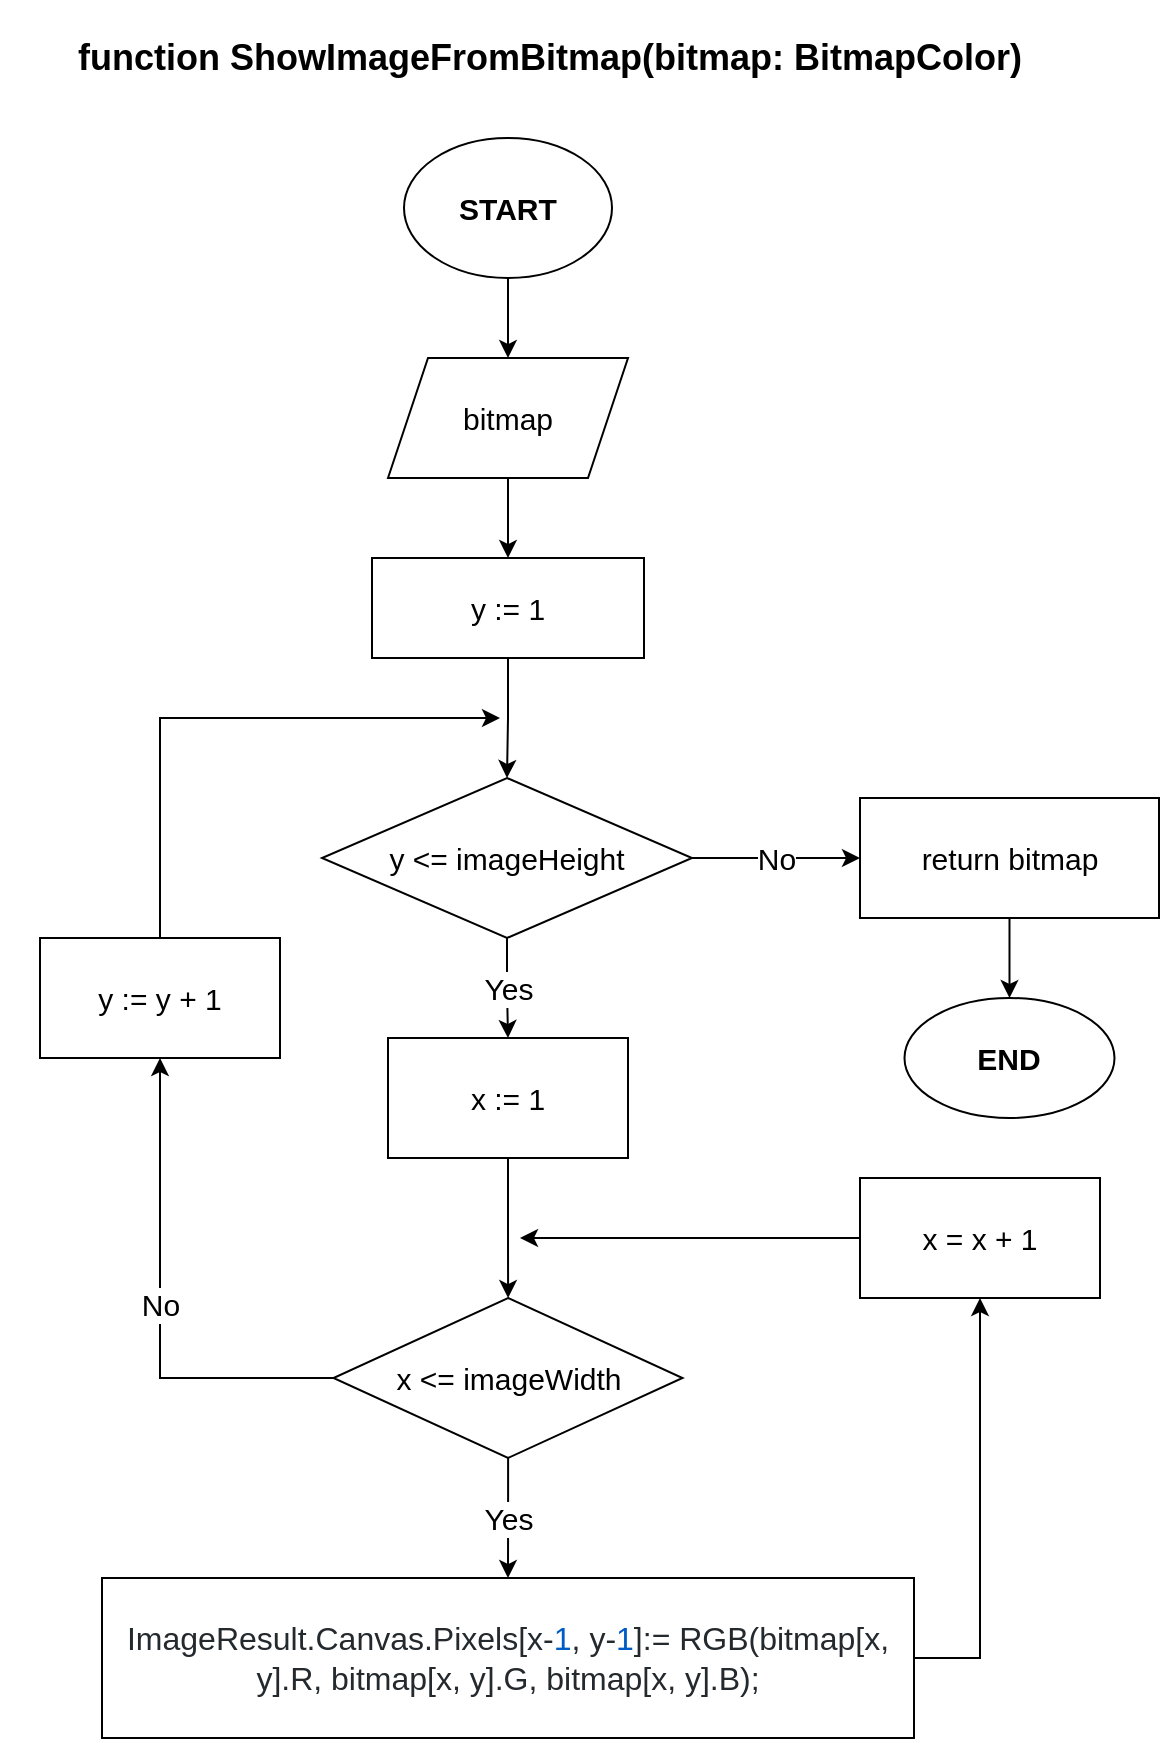 <mxfile version="13.9.9" type="device"><diagram id="GV3K7SNyF98Ifw7_sWIg" name="Page-1"><mxGraphModel dx="942" dy="632" grid="1" gridSize="10" guides="1" tooltips="1" connect="1" arrows="1" fold="1" page="1" pageScale="1" pageWidth="827" pageHeight="1169" math="0" shadow="0"><root><mxCell id="0"/><mxCell id="1" parent="0"/><mxCell id="nyfKoKLK424_9zIz8eZz-4" value="" style="edgeStyle=orthogonalEdgeStyle;rounded=0;orthogonalLoop=1;jettySize=auto;html=1;fontSize=15;fontColor=#000000;" parent="1" source="nyfKoKLK424_9zIz8eZz-1" target="nyfKoKLK424_9zIz8eZz-3" edge="1"><mxGeometry relative="1" as="geometry"/></mxCell><mxCell id="nyfKoKLK424_9zIz8eZz-1" value="START" style="ellipse;whiteSpace=wrap;html=1;fontSize=15;fontStyle=1" parent="1" vertex="1"><mxGeometry x="362" y="80" width="104" height="70" as="geometry"/></mxCell><mxCell id="nyfKoKLK424_9zIz8eZz-2" value="&lt;p style=&quot;font-size: 18px&quot;&gt;&lt;span style=&quot;font-size: 18px&quot;&gt;&lt;span class=&quot;pl-k&quot; style=&quot;box-sizing: border-box ; background-color: rgb(255 , 255 , 255) ; font-size: 18px&quot;&gt;function&amp;nbsp;&lt;/span&gt;&lt;/span&gt;&lt;span&gt;ShowImageFromBitmap(bitmap: BitmapColor)&lt;/span&gt;&lt;/p&gt;&lt;p class=&quot;MsoNormal&quot;&gt;&lt;span lang=&quot;IN&quot;&gt;&lt;/span&gt;&lt;/p&gt;" style="text;html=1;strokeColor=none;fillColor=none;align=center;verticalAlign=middle;whiteSpace=wrap;rounded=0;fontSize=18;fontStyle=1" parent="1" vertex="1"><mxGeometry x="160" y="30" width="550" height="20" as="geometry"/></mxCell><mxCell id="nyfKoKLK424_9zIz8eZz-6" value="" style="edgeStyle=orthogonalEdgeStyle;rounded=0;orthogonalLoop=1;jettySize=auto;html=1;fontSize=15;fontColor=#000000;" parent="1" source="nyfKoKLK424_9zIz8eZz-3" target="nyfKoKLK424_9zIz8eZz-5" edge="1"><mxGeometry relative="1" as="geometry"/></mxCell><mxCell id="nyfKoKLK424_9zIz8eZz-3" value="bitmap" style="shape=parallelogram;perimeter=parallelogramPerimeter;whiteSpace=wrap;html=1;fixedSize=1;fontSize=15;" parent="1" vertex="1"><mxGeometry x="354" y="190" width="120" height="60" as="geometry"/></mxCell><mxCell id="nyfKoKLK424_9zIz8eZz-25" style="edgeStyle=orthogonalEdgeStyle;rounded=0;orthogonalLoop=1;jettySize=auto;html=1;exitX=0.5;exitY=1;exitDx=0;exitDy=0;entryX=0.5;entryY=0;entryDx=0;entryDy=0;fontSize=15;fontColor=#000000;" parent="1" source="nyfKoKLK424_9zIz8eZz-5" target="nyfKoKLK424_9zIz8eZz-10" edge="1"><mxGeometry relative="1" as="geometry"/></mxCell><mxCell id="nyfKoKLK424_9zIz8eZz-5" value="y := 1" style="whiteSpace=wrap;html=1;fontSize=15;" parent="1" vertex="1"><mxGeometry x="346" y="290" width="136" height="50" as="geometry"/></mxCell><mxCell id="nyfKoKLK424_9zIz8eZz-8" value="Yes" style="edgeStyle=orthogonalEdgeStyle;rounded=0;orthogonalLoop=1;jettySize=auto;html=1;fontSize=15;strokeWidth=1;" parent="1" source="nyfKoKLK424_9zIz8eZz-10" target="nyfKoKLK424_9zIz8eZz-12" edge="1"><mxGeometry relative="1" as="geometry"/></mxCell><mxCell id="nyfKoKLK424_9zIz8eZz-9" value="No" style="edgeStyle=orthogonalEdgeStyle;rounded=0;orthogonalLoop=1;jettySize=auto;html=1;fontSize=15;strokeWidth=1;" parent="1" source="nyfKoKLK424_9zIz8eZz-10" target="nyfKoKLK424_9zIz8eZz-24" edge="1"><mxGeometry relative="1" as="geometry"/></mxCell><mxCell id="nyfKoKLK424_9zIz8eZz-10" value="y &amp;lt;= imageHeight" style="rhombus;whiteSpace=wrap;html=1;fontSize=15;fontStyle=0;strokeWidth=1;" parent="1" vertex="1"><mxGeometry x="321" y="400" width="185" height="80" as="geometry"/></mxCell><mxCell id="nyfKoKLK424_9zIz8eZz-11" value="" style="edgeStyle=orthogonalEdgeStyle;rounded=0;orthogonalLoop=1;jettySize=auto;html=1;fontSize=15;strokeWidth=1;" parent="1" source="nyfKoKLK424_9zIz8eZz-12" target="nyfKoKLK424_9zIz8eZz-15" edge="1"><mxGeometry relative="1" as="geometry"/></mxCell><mxCell id="nyfKoKLK424_9zIz8eZz-12" value="x := 1" style="whiteSpace=wrap;html=1;fontSize=15;fontStyle=0;strokeWidth=1;" parent="1" vertex="1"><mxGeometry x="354" y="530" width="120" height="60" as="geometry"/></mxCell><mxCell id="nyfKoKLK424_9zIz8eZz-14" value="No" style="edgeStyle=orthogonalEdgeStyle;rounded=0;orthogonalLoop=1;jettySize=auto;html=1;fontSize=15;strokeWidth=1;" parent="1" source="nyfKoKLK424_9zIz8eZz-15" target="nyfKoKLK424_9zIz8eZz-21" edge="1"><mxGeometry relative="1" as="geometry"/></mxCell><mxCell id="nyfKoKLK424_9zIz8eZz-29" value="Yes" style="edgeStyle=orthogonalEdgeStyle;rounded=0;orthogonalLoop=1;jettySize=auto;html=1;fontSize=15;fontColor=#000000;" parent="1" source="nyfKoKLK424_9zIz8eZz-15" target="nyfKoKLK424_9zIz8eZz-28" edge="1"><mxGeometry relative="1" as="geometry"/></mxCell><mxCell id="nyfKoKLK424_9zIz8eZz-15" value="x &amp;lt;= imageWidth" style="rhombus;whiteSpace=wrap;html=1;fontSize=15;fontStyle=0;strokeWidth=1;" parent="1" vertex="1"><mxGeometry x="326.75" y="660" width="174.5" height="80" as="geometry"/></mxCell><mxCell id="nyfKoKLK424_9zIz8eZz-18" style="edgeStyle=orthogonalEdgeStyle;rounded=0;orthogonalLoop=1;jettySize=auto;html=1;exitX=0;exitY=0.5;exitDx=0;exitDy=0;fontSize=15;strokeWidth=1;" parent="1" source="nyfKoKLK424_9zIz8eZz-19" edge="1"><mxGeometry relative="1" as="geometry"><mxPoint x="420" y="630" as="targetPoint"/></mxGeometry></mxCell><mxCell id="nyfKoKLK424_9zIz8eZz-19" value="x = x + 1" style="whiteSpace=wrap;html=1;fontSize=15;fontStyle=0;strokeWidth=1;" parent="1" vertex="1"><mxGeometry x="590" y="600" width="120" height="60" as="geometry"/></mxCell><mxCell id="nyfKoKLK424_9zIz8eZz-20" style="edgeStyle=orthogonalEdgeStyle;rounded=0;orthogonalLoop=1;jettySize=auto;html=1;exitX=0.5;exitY=0;exitDx=0;exitDy=0;fontSize=15;strokeWidth=1;" parent="1" source="nyfKoKLK424_9zIz8eZz-21" edge="1"><mxGeometry relative="1" as="geometry"><mxPoint x="410" y="370" as="targetPoint"/><Array as="points"><mxPoint x="240" y="370"/></Array></mxGeometry></mxCell><mxCell id="nyfKoKLK424_9zIz8eZz-21" value="y := y + 1" style="whiteSpace=wrap;html=1;fontSize=15;fontStyle=0;strokeWidth=1;" parent="1" vertex="1"><mxGeometry x="180" y="480" width="120" height="60" as="geometry"/></mxCell><mxCell id="nyfKoKLK424_9zIz8eZz-22" value="END" style="ellipse;whiteSpace=wrap;html=1;fontSize=15;fontStyle=1;strokeWidth=1;" parent="1" vertex="1"><mxGeometry x="612.25" y="510" width="105" height="60" as="geometry"/></mxCell><mxCell id="nyfKoKLK424_9zIz8eZz-23" value="" style="edgeStyle=orthogonalEdgeStyle;rounded=0;orthogonalLoop=1;jettySize=auto;html=1;fontSize=15;strokeWidth=1;" parent="1" source="nyfKoKLK424_9zIz8eZz-24" target="nyfKoKLK424_9zIz8eZz-22" edge="1"><mxGeometry relative="1" as="geometry"/></mxCell><mxCell id="nyfKoKLK424_9zIz8eZz-24" value="return bitmap" style="whiteSpace=wrap;html=1;fontSize=15;fontStyle=0;strokeWidth=1;" parent="1" vertex="1"><mxGeometry x="590" y="410" width="149.5" height="60" as="geometry"/></mxCell><mxCell id="nyfKoKLK424_9zIz8eZz-30" style="edgeStyle=orthogonalEdgeStyle;rounded=0;orthogonalLoop=1;jettySize=auto;html=1;exitX=1;exitY=0.5;exitDx=0;exitDy=0;entryX=0.5;entryY=1;entryDx=0;entryDy=0;fontSize=15;fontColor=#000000;" parent="1" source="nyfKoKLK424_9zIz8eZz-28" target="nyfKoKLK424_9zIz8eZz-19" edge="1"><mxGeometry relative="1" as="geometry"/></mxCell><mxCell id="nyfKoKLK424_9zIz8eZz-28" value="&lt;p class=&quot;MsoNormal&quot; style=&quot;font-size: 16px&quot;&gt;&lt;span style=&quot;color: rgb(36 , 41 , 46) ; font-size: 16px ; background-color: rgb(255 , 255 , 255)&quot;&gt;ImageResult.Canvas.Pixels[x-&lt;/span&gt;&lt;span class=&quot;pl-c1&quot; style=&quot;box-sizing: border-box ; color: rgb(0 , 92 , 197) ; font-size: 16px ; background-color: rgb(255 , 255 , 255)&quot;&gt;1&lt;/span&gt;&lt;span style=&quot;color: rgb(36 , 41 , 46) ; font-size: 16px ; background-color: rgb(255 , 255 , 255)&quot;&gt;, y-&lt;/span&gt;&lt;span class=&quot;pl-c1&quot; style=&quot;box-sizing: border-box ; color: rgb(0 , 92 , 197) ; font-size: 16px ; background-color: rgb(255 , 255 , 255)&quot;&gt;1&lt;/span&gt;&lt;span style=&quot;color: rgb(36 , 41 , 46) ; font-size: 16px ; background-color: rgb(255 , 255 , 255)&quot;&gt;]:= RGB(bitmap[x, y].R, bitmap[x, y].G, bitmap[x, y].B);&lt;/span&gt;&lt;br style=&quot;font-size: 16px&quot;&gt;&lt;/p&gt;" style="whiteSpace=wrap;html=1;fontSize=16;fontStyle=0;strokeWidth=1;" parent="1" vertex="1"><mxGeometry x="211" y="800" width="406" height="80" as="geometry"/></mxCell></root></mxGraphModel></diagram></mxfile>
